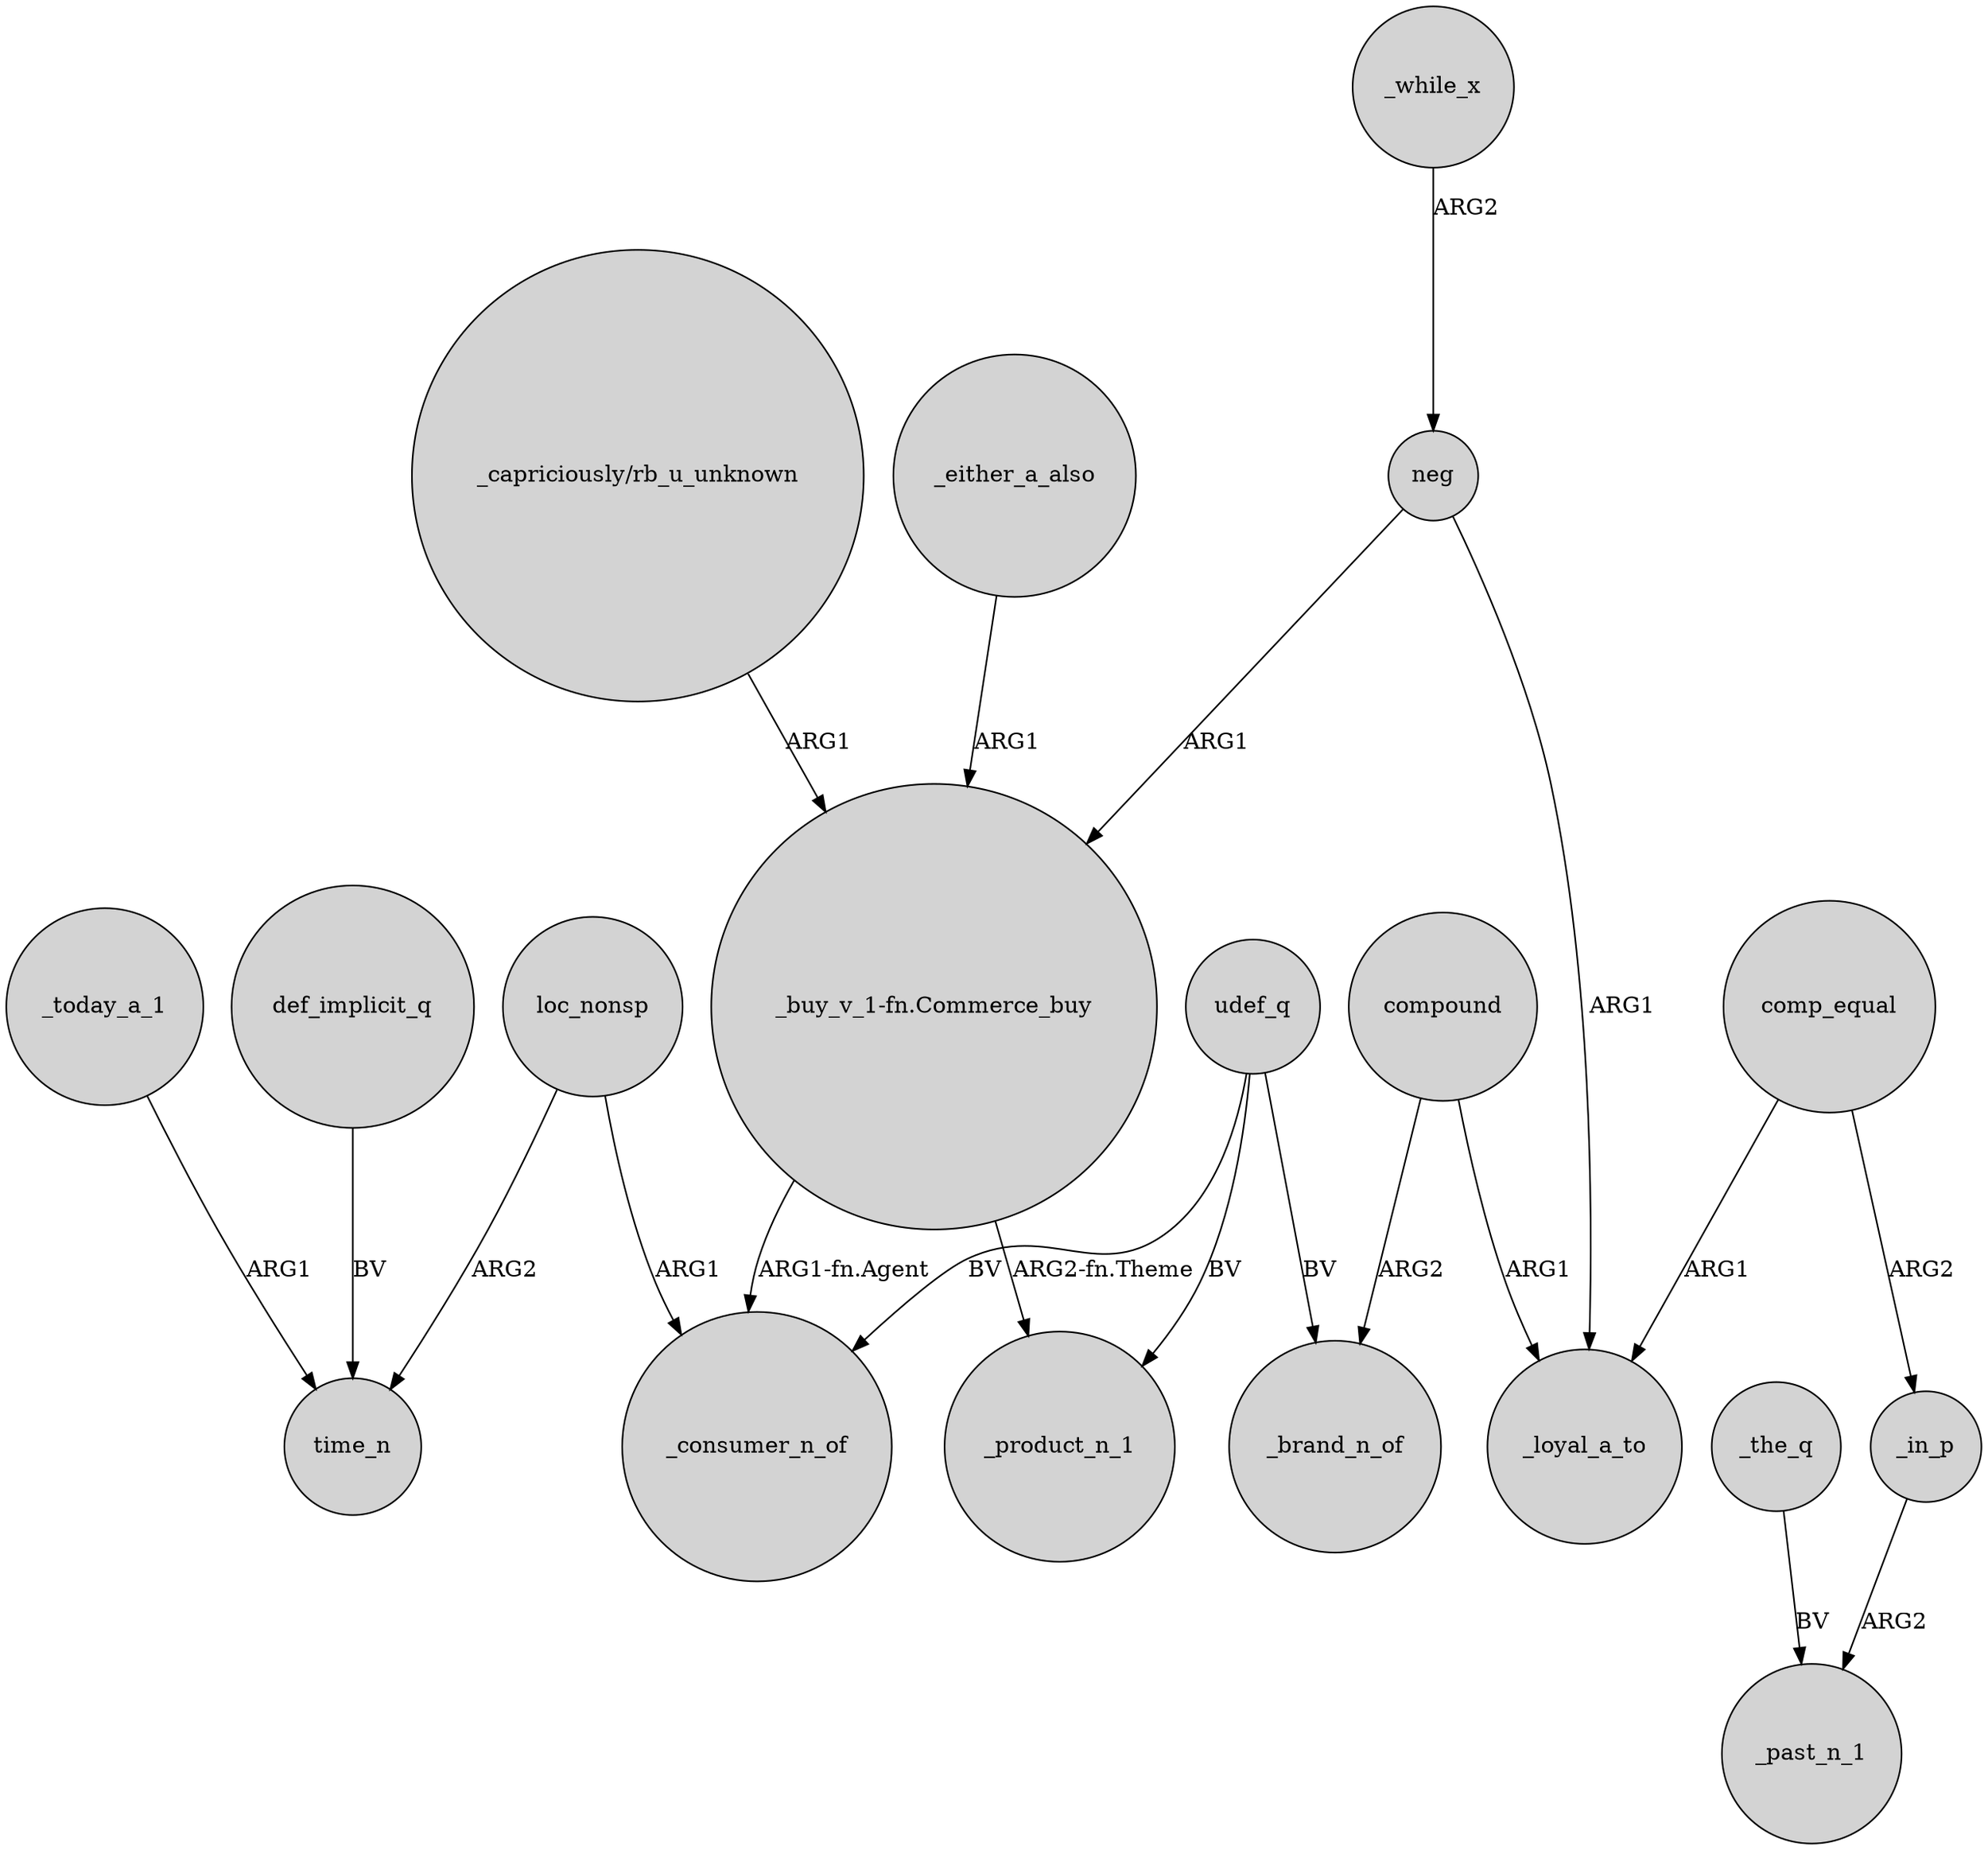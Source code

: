 digraph {
	node [shape=circle style=filled]
	"_buy_v_1-fn.Commerce_buy" -> _consumer_n_of [label="ARG1-fn.Agent"]
	_today_a_1 -> time_n [label=ARG1]
	_in_p -> _past_n_1 [label=ARG2]
	comp_equal -> _in_p [label=ARG2]
	compound -> _brand_n_of [label=ARG2]
	comp_equal -> _loyal_a_to [label=ARG1]
	"_buy_v_1-fn.Commerce_buy" -> _product_n_1 [label="ARG2-fn.Theme"]
	neg -> "_buy_v_1-fn.Commerce_buy" [label=ARG1]
	loc_nonsp -> time_n [label=ARG2]
	_the_q -> _past_n_1 [label=BV]
	"_capriciously/rb_u_unknown" -> "_buy_v_1-fn.Commerce_buy" [label=ARG1]
	udef_q -> _consumer_n_of [label=BV]
	neg -> _loyal_a_to [label=ARG1]
	udef_q -> _brand_n_of [label=BV]
	compound -> _loyal_a_to [label=ARG1]
	udef_q -> _product_n_1 [label=BV]
	_while_x -> neg [label=ARG2]
	_either_a_also -> "_buy_v_1-fn.Commerce_buy" [label=ARG1]
	loc_nonsp -> _consumer_n_of [label=ARG1]
	def_implicit_q -> time_n [label=BV]
}
